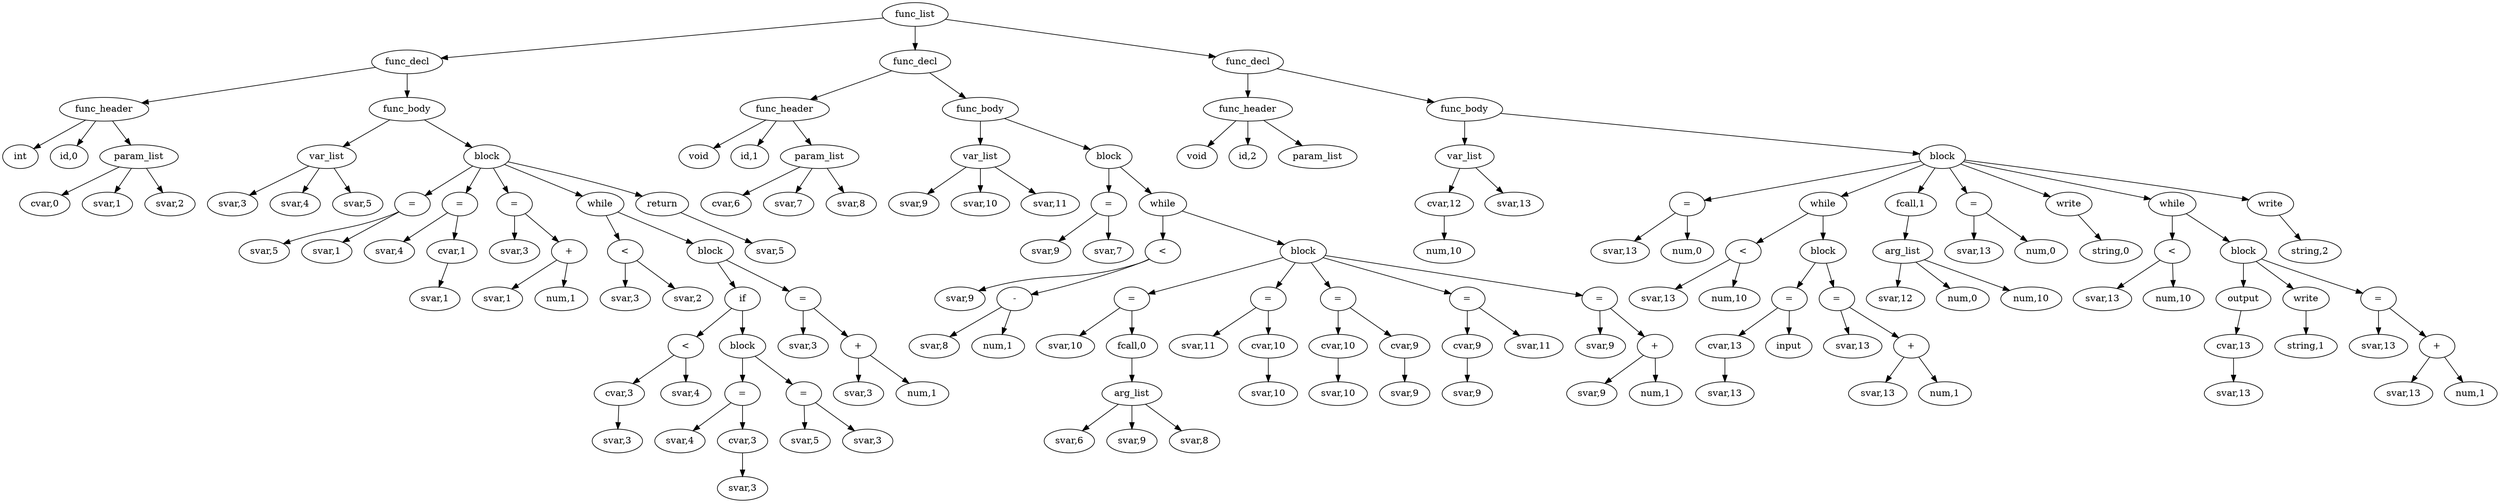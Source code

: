 digraph {
graph [ordering="out"];
node0[label="func_list"];
node1[label="func_decl"];
node2[label="func_header"];
node3[label="int"];
node2 -> node3;
node4[label="id,0"];
node2 -> node4;
node5[label="param_list"];
node6[label="cvar,0"];
node5 -> node6;
node7[label="svar,1"];
node5 -> node7;
node8[label="svar,2"];
node5 -> node8;
node2 -> node5;
node1 -> node2;
node9[label="func_body"];
node10[label="var_list"];
node11[label="svar,3"];
node10 -> node11;
node12[label="svar,4"];
node10 -> node12;
node13[label="svar,5"];
node10 -> node13;
node9 -> node10;
node14[label="block"];
node15[label="="];
node16[label="svar,5"];
node15 -> node16;
node17[label="svar,1"];
node15 -> node17;
node14 -> node15;
node18[label="="];
node19[label="svar,4"];
node18 -> node19;
node20[label="cvar,1"];
node21[label="svar,1"];
node20 -> node21;
node18 -> node20;
node14 -> node18;
node22[label="="];
node23[label="svar,3"];
node22 -> node23;
node24[label="+"];
node25[label="svar,1"];
node24 -> node25;
node26[label="num,1"];
node24 -> node26;
node22 -> node24;
node14 -> node22;
node27[label="while"];
node28[label="<"];
node29[label="svar,3"];
node28 -> node29;
node30[label="svar,2"];
node28 -> node30;
node27 -> node28;
node31[label="block"];
node32[label="if"];
node33[label="<"];
node34[label="cvar,3"];
node35[label="svar,3"];
node34 -> node35;
node33 -> node34;
node36[label="svar,4"];
node33 -> node36;
node32 -> node33;
node37[label="block"];
node38[label="="];
node39[label="svar,4"];
node38 -> node39;
node40[label="cvar,3"];
node41[label="svar,3"];
node40 -> node41;
node38 -> node40;
node37 -> node38;
node42[label="="];
node43[label="svar,5"];
node42 -> node43;
node44[label="svar,3"];
node42 -> node44;
node37 -> node42;
node32 -> node37;
node31 -> node32;
node45[label="="];
node46[label="svar,3"];
node45 -> node46;
node47[label="+"];
node48[label="svar,3"];
node47 -> node48;
node49[label="num,1"];
node47 -> node49;
node45 -> node47;
node31 -> node45;
node27 -> node31;
node14 -> node27;
node50[label="return"];
node51[label="svar,5"];
node50 -> node51;
node14 -> node50;
node9 -> node14;
node1 -> node9;
node0 -> node1;
node52[label="func_decl"];
node53[label="func_header"];
node54[label="void"];
node53 -> node54;
node55[label="id,1"];
node53 -> node55;
node56[label="param_list"];
node57[label="cvar,6"];
node56 -> node57;
node58[label="svar,7"];
node56 -> node58;
node59[label="svar,8"];
node56 -> node59;
node53 -> node56;
node52 -> node53;
node60[label="func_body"];
node61[label="var_list"];
node62[label="svar,9"];
node61 -> node62;
node63[label="svar,10"];
node61 -> node63;
node64[label="svar,11"];
node61 -> node64;
node60 -> node61;
node65[label="block"];
node66[label="="];
node67[label="svar,9"];
node66 -> node67;
node68[label="svar,7"];
node66 -> node68;
node65 -> node66;
node69[label="while"];
node70[label="<"];
node71[label="svar,9"];
node70 -> node71;
node72[label="-"];
node73[label="svar,8"];
node72 -> node73;
node74[label="num,1"];
node72 -> node74;
node70 -> node72;
node69 -> node70;
node75[label="block"];
node76[label="="];
node77[label="svar,10"];
node76 -> node77;
node78[label="fcall,0"];
node79[label="arg_list"];
node80[label="svar,6"];
node79 -> node80;
node81[label="svar,9"];
node79 -> node81;
node82[label="svar,8"];
node79 -> node82;
node78 -> node79;
node76 -> node78;
node75 -> node76;
node83[label="="];
node84[label="svar,11"];
node83 -> node84;
node85[label="cvar,10"];
node86[label="svar,10"];
node85 -> node86;
node83 -> node85;
node75 -> node83;
node87[label="="];
node88[label="cvar,10"];
node89[label="svar,10"];
node88 -> node89;
node87 -> node88;
node90[label="cvar,9"];
node91[label="svar,9"];
node90 -> node91;
node87 -> node90;
node75 -> node87;
node92[label="="];
node93[label="cvar,9"];
node94[label="svar,9"];
node93 -> node94;
node92 -> node93;
node95[label="svar,11"];
node92 -> node95;
node75 -> node92;
node96[label="="];
node97[label="svar,9"];
node96 -> node97;
node98[label="+"];
node99[label="svar,9"];
node98 -> node99;
node100[label="num,1"];
node98 -> node100;
node96 -> node98;
node75 -> node96;
node69 -> node75;
node65 -> node69;
node60 -> node65;
node52 -> node60;
node0 -> node52;
node101[label="func_decl"];
node102[label="func_header"];
node103[label="void"];
node102 -> node103;
node104[label="id,2"];
node102 -> node104;
node105[label="param_list"];
node102 -> node105;
node101 -> node102;
node106[label="func_body"];
node107[label="var_list"];
node108[label="cvar,12"];
node109[label="num,10"];
node108 -> node109;
node107 -> node108;
node110[label="svar,13"];
node107 -> node110;
node106 -> node107;
node111[label="block"];
node112[label="="];
node113[label="svar,13"];
node112 -> node113;
node114[label="num,0"];
node112 -> node114;
node111 -> node112;
node115[label="while"];
node116[label="<"];
node117[label="svar,13"];
node116 -> node117;
node118[label="num,10"];
node116 -> node118;
node115 -> node116;
node119[label="block"];
node120[label="="];
node121[label="cvar,13"];
node122[label="svar,13"];
node121 -> node122;
node120 -> node121;
node123[label="input"];
node120 -> node123;
node119 -> node120;
node124[label="="];
node125[label="svar,13"];
node124 -> node125;
node126[label="+"];
node127[label="svar,13"];
node126 -> node127;
node128[label="num,1"];
node126 -> node128;
node124 -> node126;
node119 -> node124;
node115 -> node119;
node111 -> node115;
node129[label="fcall,1"];
node130[label="arg_list"];
node131[label="svar,12"];
node130 -> node131;
node132[label="num,0"];
node130 -> node132;
node133[label="num,10"];
node130 -> node133;
node129 -> node130;
node111 -> node129;
node134[label="="];
node135[label="svar,13"];
node134 -> node135;
node136[label="num,0"];
node134 -> node136;
node111 -> node134;
node137[label="write"];
node138[label="string,0"];
node137 -> node138;
node111 -> node137;
node139[label="while"];
node140[label="<"];
node141[label="svar,13"];
node140 -> node141;
node142[label="num,10"];
node140 -> node142;
node139 -> node140;
node143[label="block"];
node144[label="output"];
node145[label="cvar,13"];
node146[label="svar,13"];
node145 -> node146;
node144 -> node145;
node143 -> node144;
node147[label="write"];
node148[label="string,1"];
node147 -> node148;
node143 -> node147;
node149[label="="];
node150[label="svar,13"];
node149 -> node150;
node151[label="+"];
node152[label="svar,13"];
node151 -> node152;
node153[label="num,1"];
node151 -> node153;
node149 -> node151;
node143 -> node149;
node139 -> node143;
node111 -> node139;
node154[label="write"];
node155[label="string,2"];
node154 -> node155;
node111 -> node154;
node106 -> node111;
node101 -> node106;
node0 -> node101;
}
